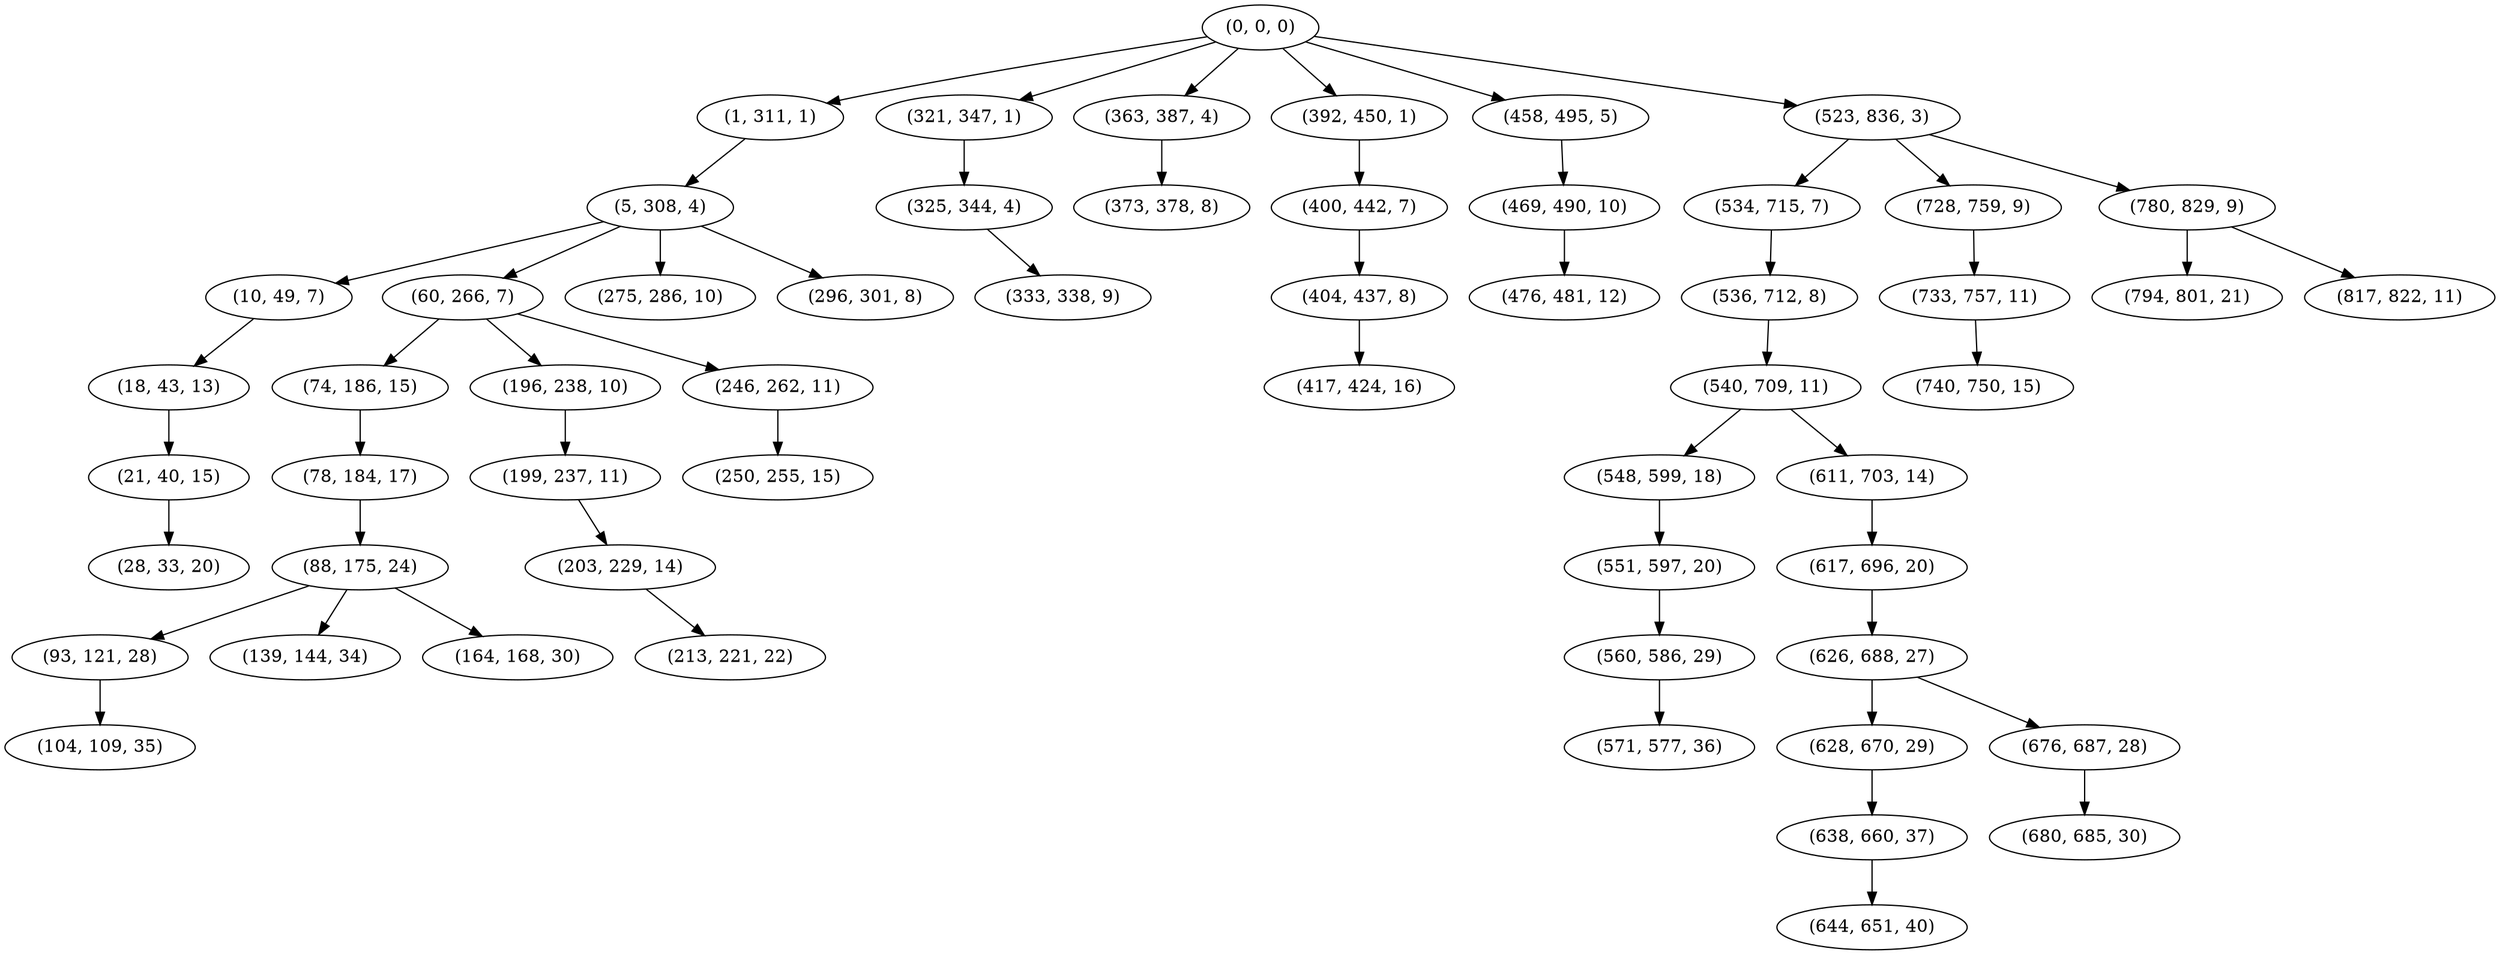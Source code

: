 digraph tree {
    "(0, 0, 0)";
    "(1, 311, 1)";
    "(5, 308, 4)";
    "(10, 49, 7)";
    "(18, 43, 13)";
    "(21, 40, 15)";
    "(28, 33, 20)";
    "(60, 266, 7)";
    "(74, 186, 15)";
    "(78, 184, 17)";
    "(88, 175, 24)";
    "(93, 121, 28)";
    "(104, 109, 35)";
    "(139, 144, 34)";
    "(164, 168, 30)";
    "(196, 238, 10)";
    "(199, 237, 11)";
    "(203, 229, 14)";
    "(213, 221, 22)";
    "(246, 262, 11)";
    "(250, 255, 15)";
    "(275, 286, 10)";
    "(296, 301, 8)";
    "(321, 347, 1)";
    "(325, 344, 4)";
    "(333, 338, 9)";
    "(363, 387, 4)";
    "(373, 378, 8)";
    "(392, 450, 1)";
    "(400, 442, 7)";
    "(404, 437, 8)";
    "(417, 424, 16)";
    "(458, 495, 5)";
    "(469, 490, 10)";
    "(476, 481, 12)";
    "(523, 836, 3)";
    "(534, 715, 7)";
    "(536, 712, 8)";
    "(540, 709, 11)";
    "(548, 599, 18)";
    "(551, 597, 20)";
    "(560, 586, 29)";
    "(571, 577, 36)";
    "(611, 703, 14)";
    "(617, 696, 20)";
    "(626, 688, 27)";
    "(628, 670, 29)";
    "(638, 660, 37)";
    "(644, 651, 40)";
    "(676, 687, 28)";
    "(680, 685, 30)";
    "(728, 759, 9)";
    "(733, 757, 11)";
    "(740, 750, 15)";
    "(780, 829, 9)";
    "(794, 801, 21)";
    "(817, 822, 11)";
    "(0, 0, 0)" -> "(1, 311, 1)";
    "(0, 0, 0)" -> "(321, 347, 1)";
    "(0, 0, 0)" -> "(363, 387, 4)";
    "(0, 0, 0)" -> "(392, 450, 1)";
    "(0, 0, 0)" -> "(458, 495, 5)";
    "(0, 0, 0)" -> "(523, 836, 3)";
    "(1, 311, 1)" -> "(5, 308, 4)";
    "(5, 308, 4)" -> "(10, 49, 7)";
    "(5, 308, 4)" -> "(60, 266, 7)";
    "(5, 308, 4)" -> "(275, 286, 10)";
    "(5, 308, 4)" -> "(296, 301, 8)";
    "(10, 49, 7)" -> "(18, 43, 13)";
    "(18, 43, 13)" -> "(21, 40, 15)";
    "(21, 40, 15)" -> "(28, 33, 20)";
    "(60, 266, 7)" -> "(74, 186, 15)";
    "(60, 266, 7)" -> "(196, 238, 10)";
    "(60, 266, 7)" -> "(246, 262, 11)";
    "(74, 186, 15)" -> "(78, 184, 17)";
    "(78, 184, 17)" -> "(88, 175, 24)";
    "(88, 175, 24)" -> "(93, 121, 28)";
    "(88, 175, 24)" -> "(139, 144, 34)";
    "(88, 175, 24)" -> "(164, 168, 30)";
    "(93, 121, 28)" -> "(104, 109, 35)";
    "(196, 238, 10)" -> "(199, 237, 11)";
    "(199, 237, 11)" -> "(203, 229, 14)";
    "(203, 229, 14)" -> "(213, 221, 22)";
    "(246, 262, 11)" -> "(250, 255, 15)";
    "(321, 347, 1)" -> "(325, 344, 4)";
    "(325, 344, 4)" -> "(333, 338, 9)";
    "(363, 387, 4)" -> "(373, 378, 8)";
    "(392, 450, 1)" -> "(400, 442, 7)";
    "(400, 442, 7)" -> "(404, 437, 8)";
    "(404, 437, 8)" -> "(417, 424, 16)";
    "(458, 495, 5)" -> "(469, 490, 10)";
    "(469, 490, 10)" -> "(476, 481, 12)";
    "(523, 836, 3)" -> "(534, 715, 7)";
    "(523, 836, 3)" -> "(728, 759, 9)";
    "(523, 836, 3)" -> "(780, 829, 9)";
    "(534, 715, 7)" -> "(536, 712, 8)";
    "(536, 712, 8)" -> "(540, 709, 11)";
    "(540, 709, 11)" -> "(548, 599, 18)";
    "(540, 709, 11)" -> "(611, 703, 14)";
    "(548, 599, 18)" -> "(551, 597, 20)";
    "(551, 597, 20)" -> "(560, 586, 29)";
    "(560, 586, 29)" -> "(571, 577, 36)";
    "(611, 703, 14)" -> "(617, 696, 20)";
    "(617, 696, 20)" -> "(626, 688, 27)";
    "(626, 688, 27)" -> "(628, 670, 29)";
    "(626, 688, 27)" -> "(676, 687, 28)";
    "(628, 670, 29)" -> "(638, 660, 37)";
    "(638, 660, 37)" -> "(644, 651, 40)";
    "(676, 687, 28)" -> "(680, 685, 30)";
    "(728, 759, 9)" -> "(733, 757, 11)";
    "(733, 757, 11)" -> "(740, 750, 15)";
    "(780, 829, 9)" -> "(794, 801, 21)";
    "(780, 829, 9)" -> "(817, 822, 11)";
}
